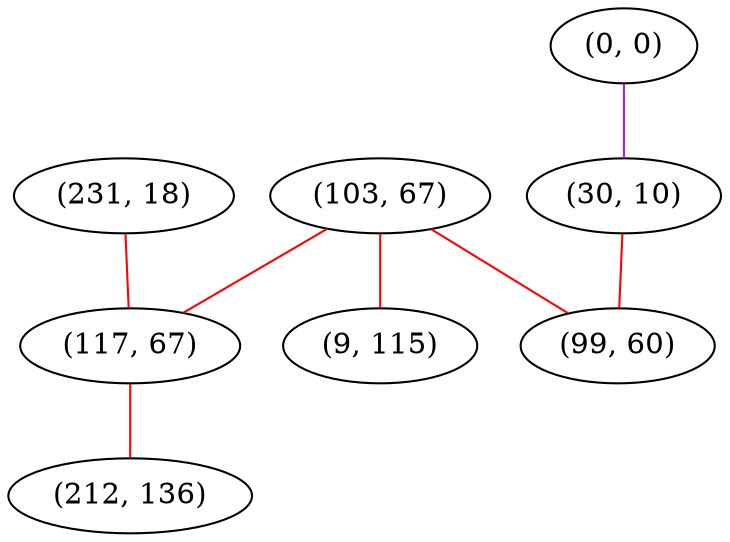 graph "" {
"(103, 67)";
"(0, 0)";
"(231, 18)";
"(117, 67)";
"(30, 10)";
"(99, 60)";
"(212, 136)";
"(9, 115)";
"(103, 67)" -- "(9, 115)"  [color=red, key=0, weight=1];
"(103, 67)" -- "(99, 60)"  [color=red, key=0, weight=1];
"(103, 67)" -- "(117, 67)"  [color=red, key=0, weight=1];
"(0, 0)" -- "(30, 10)"  [color=purple, key=0, weight=4];
"(231, 18)" -- "(117, 67)"  [color=red, key=0, weight=1];
"(117, 67)" -- "(212, 136)"  [color=red, key=0, weight=1];
"(30, 10)" -- "(99, 60)"  [color=red, key=0, weight=1];
}

